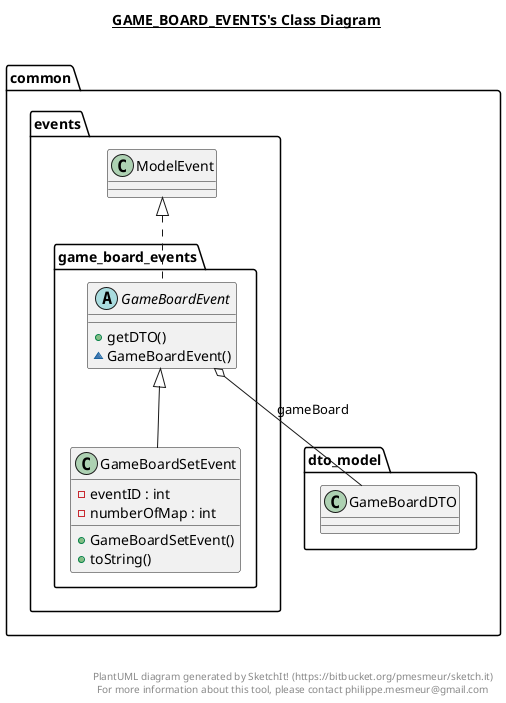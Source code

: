@startuml

title __GAME_BOARD_EVENTS's Class Diagram__\n

  namespace common {
    namespace events {
      namespace game_board_events {
        abstract class common.events.game_board_events.GameBoardEvent {
            + getDTO()
            ~ GameBoardEvent()
        }
      }
    }
  }
  

  namespace common {
    namespace events {
      namespace game_board_events {
        class common.events.game_board_events.GameBoardSetEvent {
            - eventID : int
            - numberOfMap : int
            + GameBoardSetEvent()
            + toString()
        }
      }
    }
  }
  

  common.events.game_board_events.GameBoardEvent .up.|> common.events.ModelEvent
  common.events.game_board_events.GameBoardEvent o-- common.dto_model.GameBoardDTO : gameBoard
  common.events.game_board_events.GameBoardSetEvent -up-|> common.events.game_board_events.GameBoardEvent


right footer


PlantUML diagram generated by SketchIt! (https://bitbucket.org/pmesmeur/sketch.it)
For more information about this tool, please contact philippe.mesmeur@gmail.com
endfooter

@enduml

